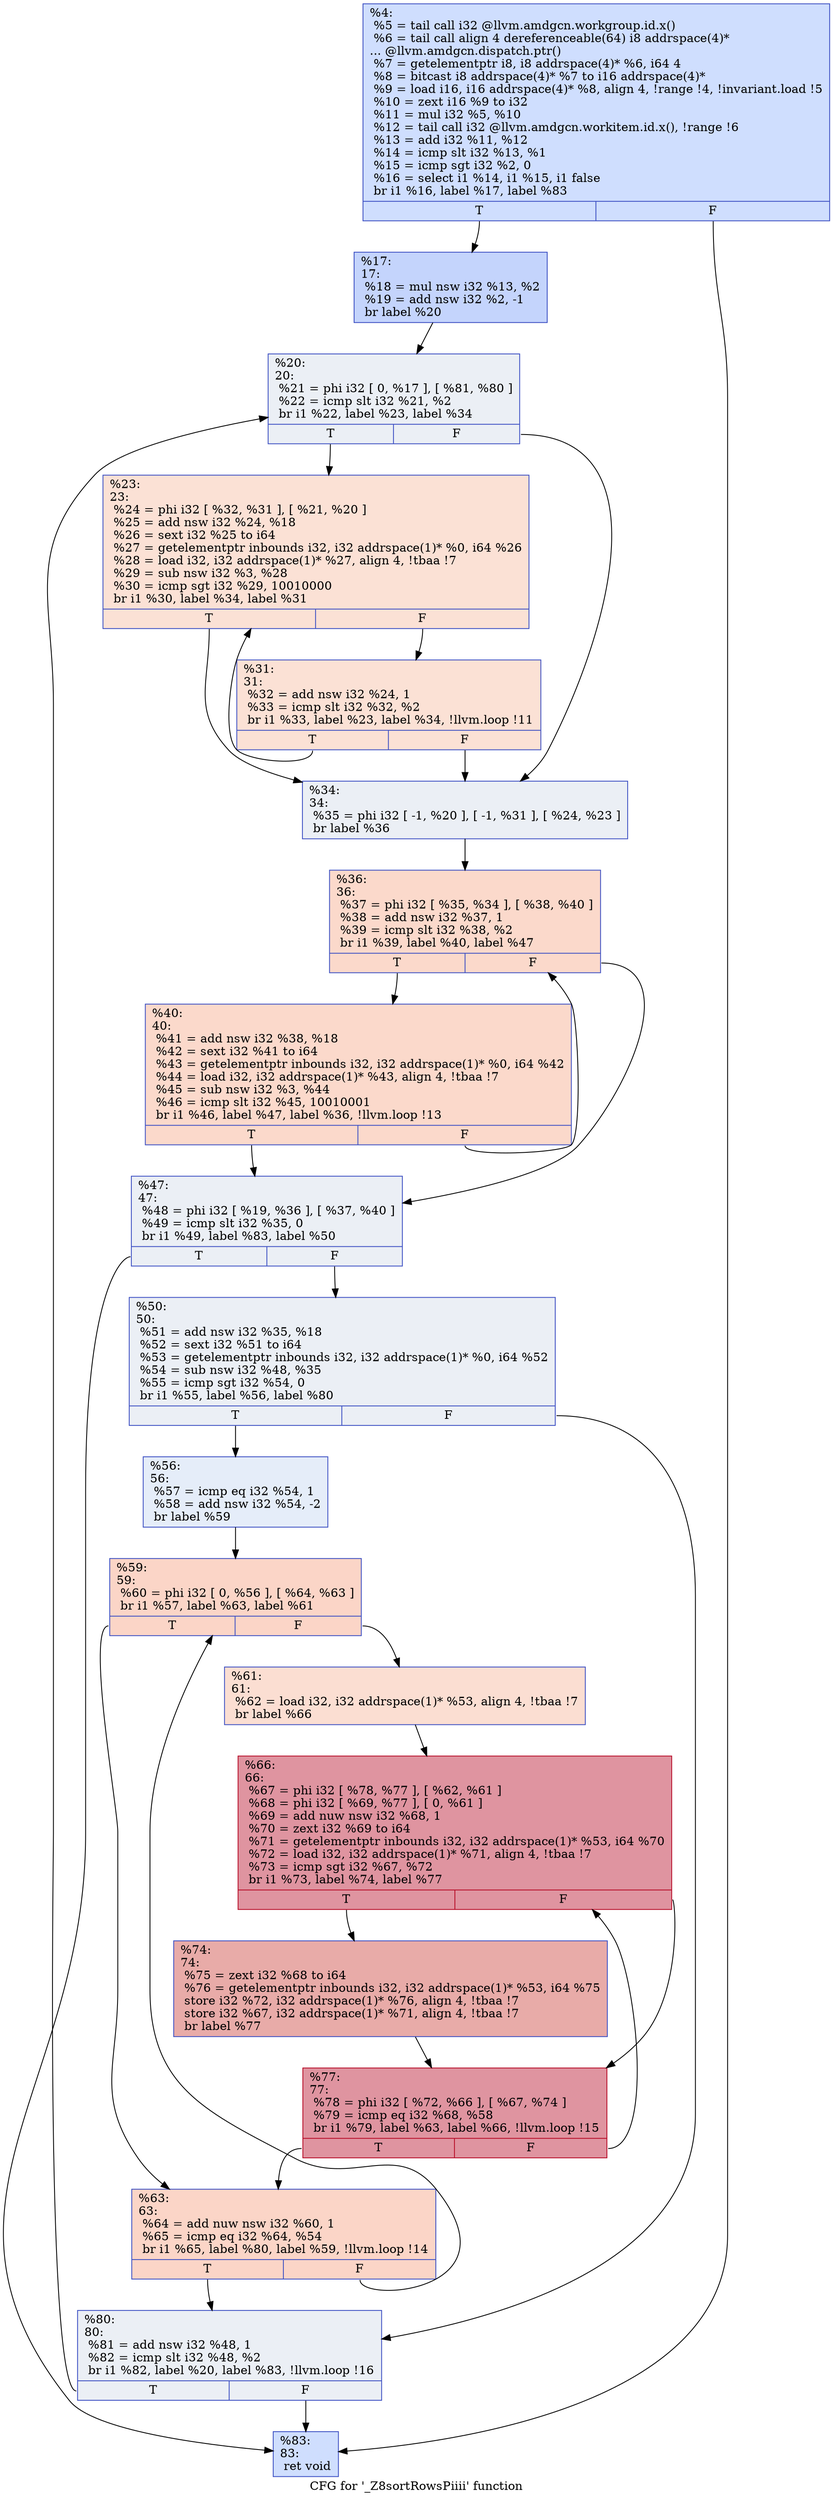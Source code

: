 digraph "CFG for '_Z8sortRowsPiiii' function" {
	label="CFG for '_Z8sortRowsPiiii' function";

	Node0x606fd90 [shape=record,color="#3d50c3ff", style=filled, fillcolor="#93b5fe70",label="{%4:\l  %5 = tail call i32 @llvm.amdgcn.workgroup.id.x()\l  %6 = tail call align 4 dereferenceable(64) i8 addrspace(4)*\l... @llvm.amdgcn.dispatch.ptr()\l  %7 = getelementptr i8, i8 addrspace(4)* %6, i64 4\l  %8 = bitcast i8 addrspace(4)* %7 to i16 addrspace(4)*\l  %9 = load i16, i16 addrspace(4)* %8, align 4, !range !4, !invariant.load !5\l  %10 = zext i16 %9 to i32\l  %11 = mul i32 %5, %10\l  %12 = tail call i32 @llvm.amdgcn.workitem.id.x(), !range !6\l  %13 = add i32 %11, %12\l  %14 = icmp slt i32 %13, %1\l  %15 = icmp sgt i32 %2, 0\l  %16 = select i1 %14, i1 %15, i1 false\l  br i1 %16, label %17, label %83\l|{<s0>T|<s1>F}}"];
	Node0x606fd90:s0 -> Node0x6070910;
	Node0x606fd90:s1 -> Node0x6071ef0;
	Node0x6070910 [shape=record,color="#3d50c3ff", style=filled, fillcolor="#7a9df870",label="{%17:\l17:                                               \l  %18 = mul nsw i32 %13, %2\l  %19 = add nsw i32 %2, -1\l  br label %20\l}"];
	Node0x6070910 -> Node0x6072180;
	Node0x6072180 [shape=record,color="#3d50c3ff", style=filled, fillcolor="#d1dae970",label="{%20:\l20:                                               \l  %21 = phi i32 [ 0, %17 ], [ %81, %80 ]\l  %22 = icmp slt i32 %21, %2\l  br i1 %22, label %23, label %34\l|{<s0>T|<s1>F}}"];
	Node0x6072180:s0 -> Node0x6072440;
	Node0x6072180:s1 -> Node0x60724d0;
	Node0x6072440 [shape=record,color="#3d50c3ff", style=filled, fillcolor="#f7bca170",label="{%23:\l23:                                               \l  %24 = phi i32 [ %32, %31 ], [ %21, %20 ]\l  %25 = add nsw i32 %24, %18\l  %26 = sext i32 %25 to i64\l  %27 = getelementptr inbounds i32, i32 addrspace(1)* %0, i64 %26\l  %28 = load i32, i32 addrspace(1)* %27, align 4, !tbaa !7\l  %29 = sub nsw i32 %3, %28\l  %30 = icmp sgt i32 %29, 10010000\l  br i1 %30, label %34, label %31\l|{<s0>T|<s1>F}}"];
	Node0x6072440:s0 -> Node0x60724d0;
	Node0x6072440:s1 -> Node0x6072640;
	Node0x6072640 [shape=record,color="#3d50c3ff", style=filled, fillcolor="#f7bca170",label="{%31:\l31:                                               \l  %32 = add nsw i32 %24, 1\l  %33 = icmp slt i32 %32, %2\l  br i1 %33, label %23, label %34, !llvm.loop !11\l|{<s0>T|<s1>F}}"];
	Node0x6072640:s0 -> Node0x6072440;
	Node0x6072640:s1 -> Node0x60724d0;
	Node0x60724d0 [shape=record,color="#3d50c3ff", style=filled, fillcolor="#d1dae970",label="{%34:\l34:                                               \l  %35 = phi i32 [ -1, %20 ], [ -1, %31 ], [ %24, %23 ]\l  br label %36\l}"];
	Node0x60724d0 -> Node0x60731a0;
	Node0x60731a0 [shape=record,color="#3d50c3ff", style=filled, fillcolor="#f7a88970",label="{%36:\l36:                                               \l  %37 = phi i32 [ %35, %34 ], [ %38, %40 ]\l  %38 = add nsw i32 %37, 1\l  %39 = icmp slt i32 %38, %2\l  br i1 %39, label %40, label %47\l|{<s0>T|<s1>F}}"];
	Node0x60731a0:s0 -> Node0x6073260;
	Node0x60731a0:s1 -> Node0x6073480;
	Node0x6073260 [shape=record,color="#3d50c3ff", style=filled, fillcolor="#f7a88970",label="{%40:\l40:                                               \l  %41 = add nsw i32 %38, %18\l  %42 = sext i32 %41 to i64\l  %43 = getelementptr inbounds i32, i32 addrspace(1)* %0, i64 %42\l  %44 = load i32, i32 addrspace(1)* %43, align 4, !tbaa !7\l  %45 = sub nsw i32 %3, %44\l  %46 = icmp slt i32 %45, 10010001\l  br i1 %46, label %47, label %36, !llvm.loop !13\l|{<s0>T|<s1>F}}"];
	Node0x6073260:s0 -> Node0x6073480;
	Node0x6073260:s1 -> Node0x60731a0;
	Node0x6073480 [shape=record,color="#3d50c3ff", style=filled, fillcolor="#d1dae970",label="{%47:\l47:                                               \l  %48 = phi i32 [ %19, %36 ], [ %37, %40 ]\l  %49 = icmp slt i32 %35, 0\l  br i1 %49, label %83, label %50\l|{<s0>T|<s1>F}}"];
	Node0x6073480:s0 -> Node0x6071ef0;
	Node0x6073480:s1 -> Node0x60741f0;
	Node0x60741f0 [shape=record,color="#3d50c3ff", style=filled, fillcolor="#d1dae970",label="{%50:\l50:                                               \l  %51 = add nsw i32 %35, %18\l  %52 = sext i32 %51 to i64\l  %53 = getelementptr inbounds i32, i32 addrspace(1)* %0, i64 %52\l  %54 = sub nsw i32 %48, %35\l  %55 = icmp sgt i32 %54, 0\l  br i1 %55, label %56, label %80\l|{<s0>T|<s1>F}}"];
	Node0x60741f0:s0 -> Node0x60745b0;
	Node0x60741f0:s1 -> Node0x6072270;
	Node0x60745b0 [shape=record,color="#3d50c3ff", style=filled, fillcolor="#c5d6f270",label="{%56:\l56:                                               \l  %57 = icmp eq i32 %54, 1\l  %58 = add nsw i32 %54, -2\l  br label %59\l}"];
	Node0x60745b0 -> Node0x6074800;
	Node0x6074800 [shape=record,color="#3d50c3ff", style=filled, fillcolor="#f5a08170",label="{%59:\l59:                                               \l  %60 = phi i32 [ 0, %56 ], [ %64, %63 ]\l  br i1 %57, label %63, label %61\l|{<s0>T|<s1>F}}"];
	Node0x6074800:s0 -> Node0x60748f0;
	Node0x6074800:s1 -> Node0x60749f0;
	Node0x60749f0 [shape=record,color="#3d50c3ff", style=filled, fillcolor="#f7b59970",label="{%61:\l61:                                               \l  %62 = load i32, i32 addrspace(1)* %53, align 4, !tbaa !7\l  br label %66\l}"];
	Node0x60749f0 -> Node0x6074bd0;
	Node0x60748f0 [shape=record,color="#3d50c3ff", style=filled, fillcolor="#f5a08170",label="{%63:\l63:                                               \l  %64 = add nuw nsw i32 %60, 1\l  %65 = icmp eq i32 %64, %54\l  br i1 %65, label %80, label %59, !llvm.loop !14\l|{<s0>T|<s1>F}}"];
	Node0x60748f0:s0 -> Node0x6072270;
	Node0x60748f0:s1 -> Node0x6074800;
	Node0x6074bd0 [shape=record,color="#b70d28ff", style=filled, fillcolor="#b70d2870",label="{%66:\l66:                                               \l  %67 = phi i32 [ %78, %77 ], [ %62, %61 ]\l  %68 = phi i32 [ %69, %77 ], [ 0, %61 ]\l  %69 = add nuw nsw i32 %68, 1\l  %70 = zext i32 %69 to i64\l  %71 = getelementptr inbounds i32, i32 addrspace(1)* %53, i64 %70\l  %72 = load i32, i32 addrspace(1)* %71, align 4, !tbaa !7\l  %73 = icmp sgt i32 %67, %72\l  br i1 %73, label %74, label %77\l|{<s0>T|<s1>F}}"];
	Node0x6074bd0:s0 -> Node0x6075600;
	Node0x6074bd0:s1 -> Node0x6075130;
	Node0x6075600 [shape=record,color="#3d50c3ff", style=filled, fillcolor="#cc403a70",label="{%74:\l74:                                               \l  %75 = zext i32 %68 to i64\l  %76 = getelementptr inbounds i32, i32 addrspace(1)* %53, i64 %75\l  store i32 %72, i32 addrspace(1)* %76, align 4, !tbaa !7\l  store i32 %67, i32 addrspace(1)* %71, align 4, !tbaa !7\l  br label %77\l}"];
	Node0x6075600 -> Node0x6075130;
	Node0x6075130 [shape=record,color="#b70d28ff", style=filled, fillcolor="#b70d2870",label="{%77:\l77:                                               \l  %78 = phi i32 [ %72, %66 ], [ %67, %74 ]\l  %79 = icmp eq i32 %68, %58\l  br i1 %79, label %63, label %66, !llvm.loop !15\l|{<s0>T|<s1>F}}"];
	Node0x6075130:s0 -> Node0x60748f0;
	Node0x6075130:s1 -> Node0x6074bd0;
	Node0x6072270 [shape=record,color="#3d50c3ff", style=filled, fillcolor="#d1dae970",label="{%80:\l80:                                               \l  %81 = add nsw i32 %48, 1\l  %82 = icmp slt i32 %48, %2\l  br i1 %82, label %20, label %83, !llvm.loop !16\l|{<s0>T|<s1>F}}"];
	Node0x6072270:s0 -> Node0x6072180;
	Node0x6072270:s1 -> Node0x6071ef0;
	Node0x6071ef0 [shape=record,color="#3d50c3ff", style=filled, fillcolor="#93b5fe70",label="{%83:\l83:                                               \l  ret void\l}"];
}
